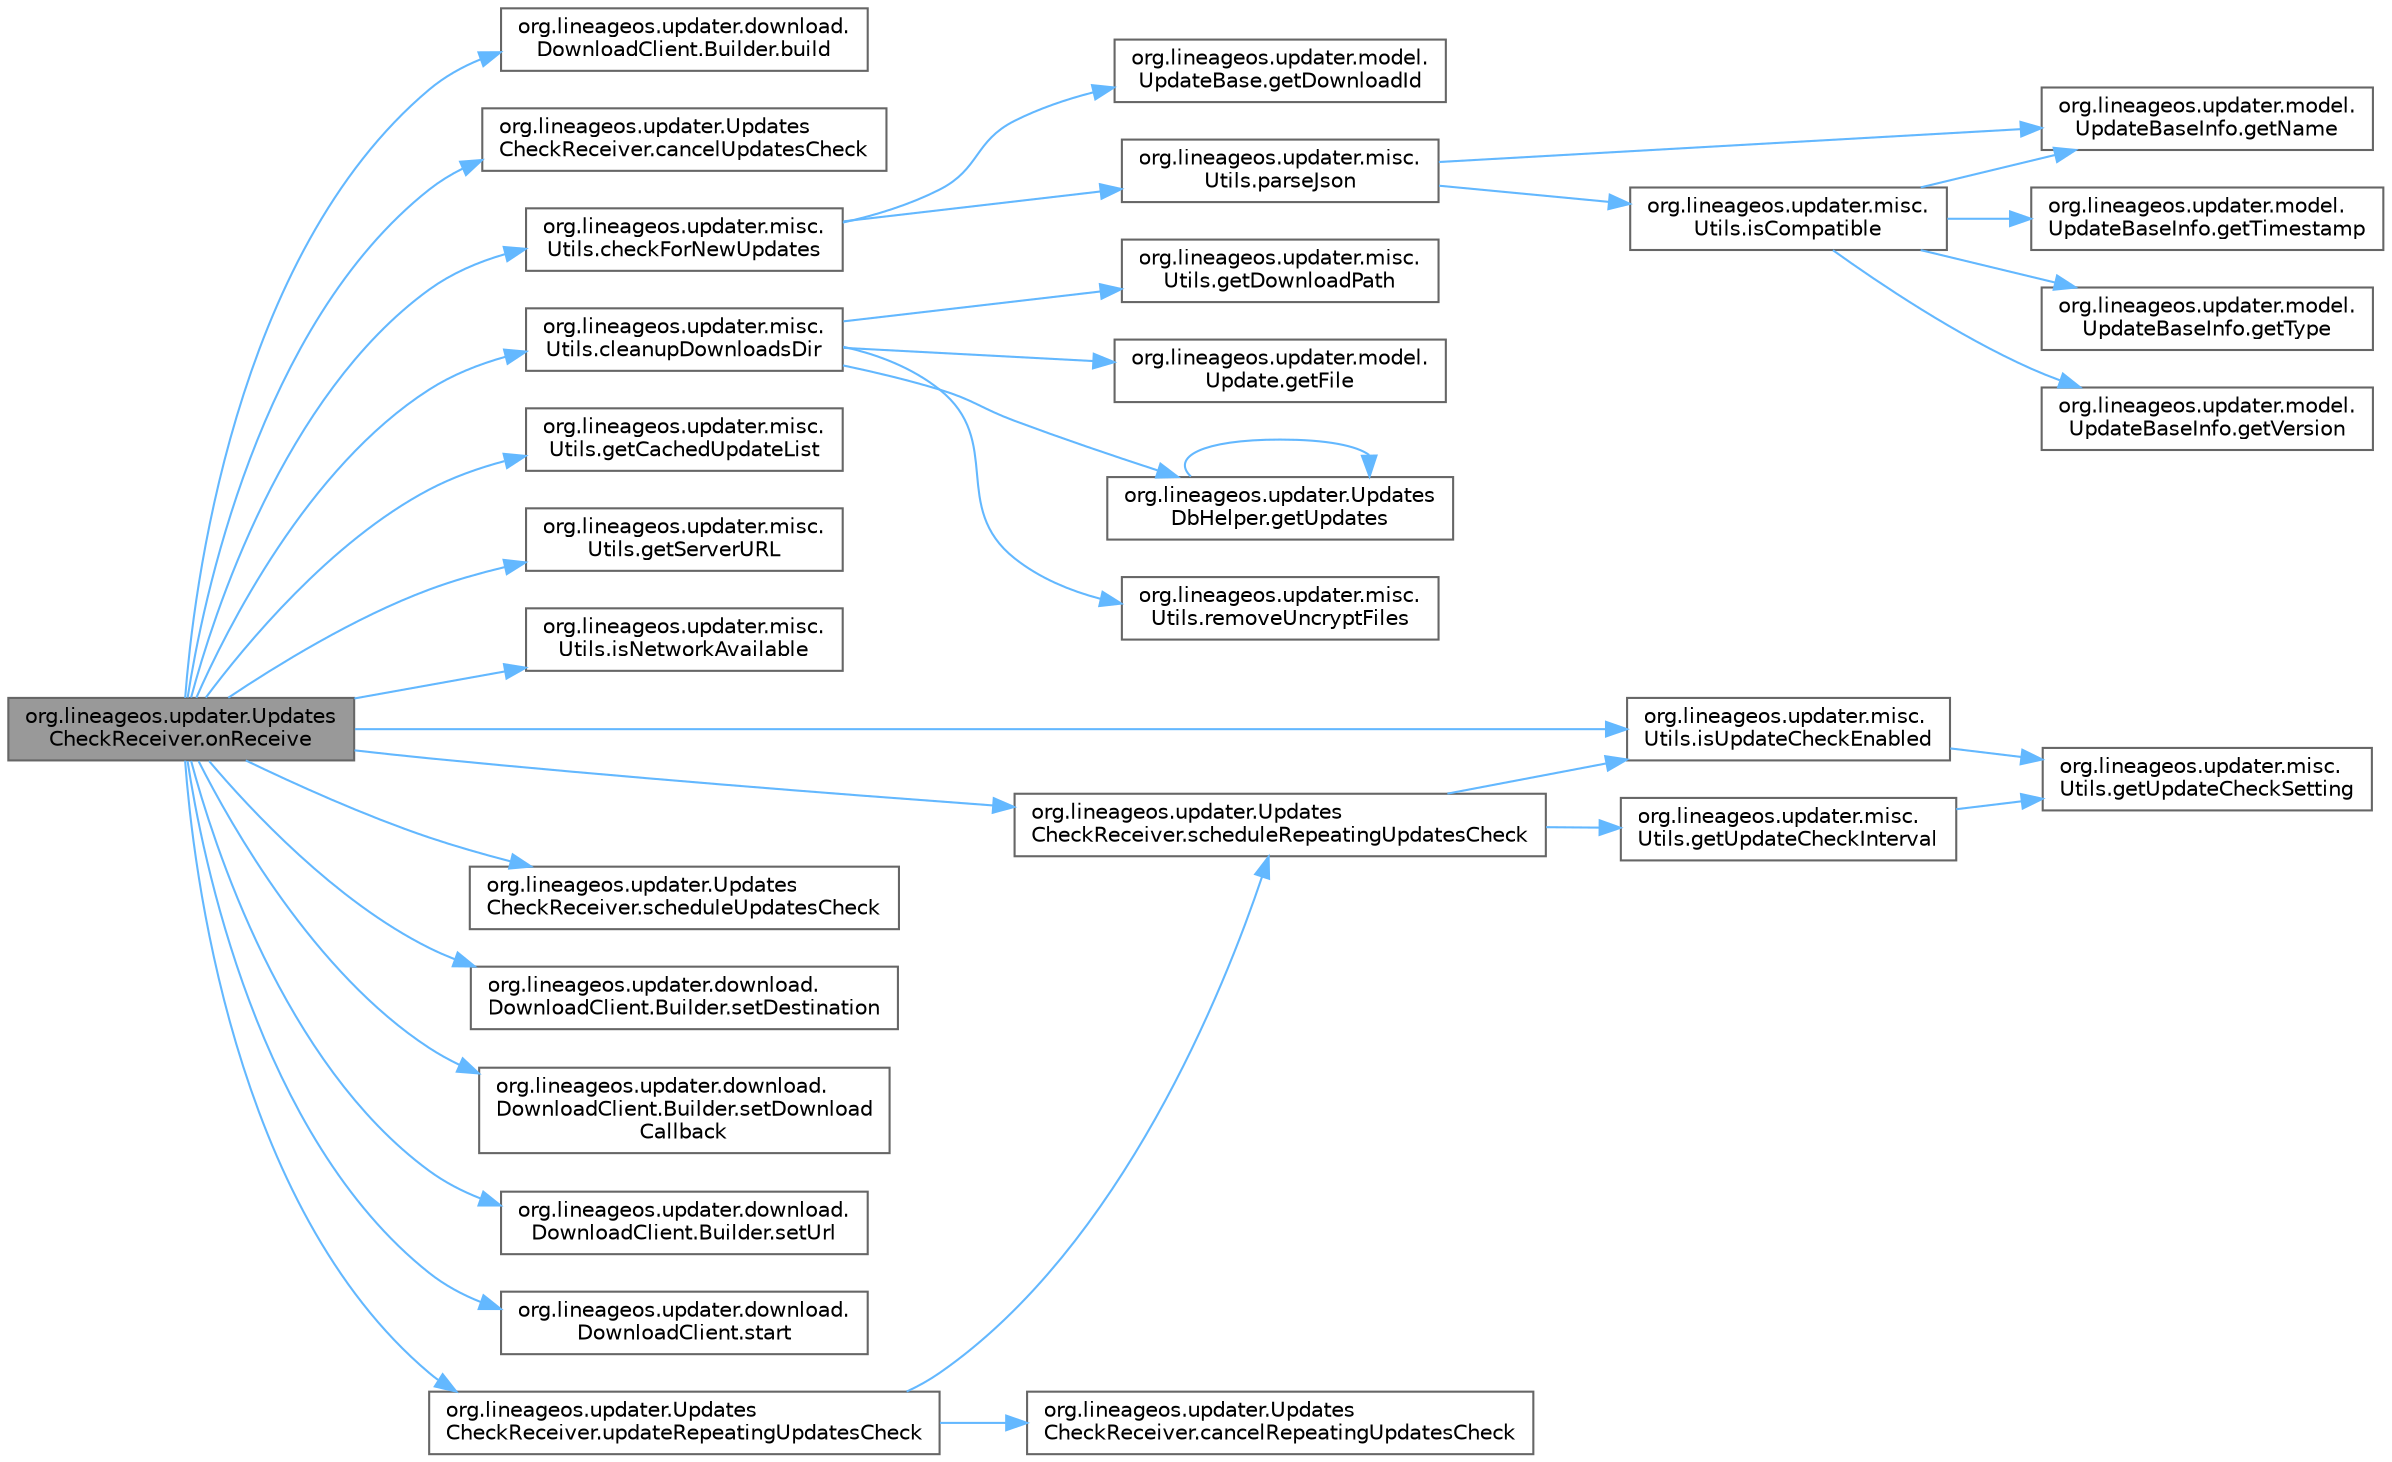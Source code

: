 digraph "org.lineageos.updater.UpdatesCheckReceiver.onReceive"
{
 // LATEX_PDF_SIZE
  bgcolor="transparent";
  edge [fontname=Helvetica,fontsize=10,labelfontname=Helvetica,labelfontsize=10];
  node [fontname=Helvetica,fontsize=10,shape=box,height=0.2,width=0.4];
  rankdir="LR";
  Node1 [label="org.lineageos.updater.Updates\lCheckReceiver.onReceive",height=0.2,width=0.4,color="gray40", fillcolor="grey60", style="filled", fontcolor="black",tooltip=" "];
  Node1 -> Node2 [color="steelblue1",style="solid"];
  Node2 [label="org.lineageos.updater.download.\lDownloadClient.Builder.build",height=0.2,width=0.4,color="grey40", fillcolor="white", style="filled",URL="$classorg_1_1lineageos_1_1updater_1_1download_1_1_download_client_1_1_builder.html#a886b5124e823347a0cbb735bae71d797",tooltip=" "];
  Node1 -> Node3 [color="steelblue1",style="solid"];
  Node3 [label="org.lineageos.updater.Updates\lCheckReceiver.cancelUpdatesCheck",height=0.2,width=0.4,color="grey40", fillcolor="white", style="filled",URL="$classorg_1_1lineageos_1_1updater_1_1_updates_check_receiver.html#ac92ec079ae02ecab41dee027d6c121d0",tooltip=" "];
  Node1 -> Node4 [color="steelblue1",style="solid"];
  Node4 [label="org.lineageos.updater.misc.\lUtils.checkForNewUpdates",height=0.2,width=0.4,color="grey40", fillcolor="white", style="filled",URL="$classorg_1_1lineageos_1_1updater_1_1misc_1_1_utils.html#a87f52df777d229a494ec21ba42503a6b",tooltip=" "];
  Node4 -> Node5 [color="steelblue1",style="solid"];
  Node5 [label="org.lineageos.updater.model.\lUpdateBase.getDownloadId",height=0.2,width=0.4,color="grey40", fillcolor="white", style="filled",URL="$classorg_1_1lineageos_1_1updater_1_1model_1_1_update_base.html#a63c1ef58b6d44a8aac3d6c099c9b6952",tooltip=" "];
  Node4 -> Node6 [color="steelblue1",style="solid"];
  Node6 [label="org.lineageos.updater.misc.\lUtils.parseJson",height=0.2,width=0.4,color="grey40", fillcolor="white", style="filled",URL="$classorg_1_1lineageos_1_1updater_1_1misc_1_1_utils.html#aad28273eac3eb5200ce2ade8c48834ad",tooltip=" "];
  Node6 -> Node7 [color="steelblue1",style="solid"];
  Node7 [label="org.lineageos.updater.model.\lUpdateBaseInfo.getName",height=0.2,width=0.4,color="grey40", fillcolor="white", style="filled",URL="$interfaceorg_1_1lineageos_1_1updater_1_1model_1_1_update_base_info.html#ab631c3f612336f7c732feedd892e9347",tooltip=" "];
  Node6 -> Node8 [color="steelblue1",style="solid"];
  Node8 [label="org.lineageos.updater.misc.\lUtils.isCompatible",height=0.2,width=0.4,color="grey40", fillcolor="white", style="filled",URL="$classorg_1_1lineageos_1_1updater_1_1misc_1_1_utils.html#a31cb9ad4e359da0f7b4fc54ae7afcfd9",tooltip=" "];
  Node8 -> Node7 [color="steelblue1",style="solid"];
  Node8 -> Node9 [color="steelblue1",style="solid"];
  Node9 [label="org.lineageos.updater.model.\lUpdateBaseInfo.getTimestamp",height=0.2,width=0.4,color="grey40", fillcolor="white", style="filled",URL="$interfaceorg_1_1lineageos_1_1updater_1_1model_1_1_update_base_info.html#a986afc0678f9135696e25f3f1561704c",tooltip=" "];
  Node8 -> Node10 [color="steelblue1",style="solid"];
  Node10 [label="org.lineageos.updater.model.\lUpdateBaseInfo.getType",height=0.2,width=0.4,color="grey40", fillcolor="white", style="filled",URL="$interfaceorg_1_1lineageos_1_1updater_1_1model_1_1_update_base_info.html#ab7dee2bb4fae56f9b825bebab6e290a3",tooltip=" "];
  Node8 -> Node11 [color="steelblue1",style="solid"];
  Node11 [label="org.lineageos.updater.model.\lUpdateBaseInfo.getVersion",height=0.2,width=0.4,color="grey40", fillcolor="white", style="filled",URL="$interfaceorg_1_1lineageos_1_1updater_1_1model_1_1_update_base_info.html#a369407f3f3deb5bc5f62e4889829d9d2",tooltip=" "];
  Node1 -> Node12 [color="steelblue1",style="solid"];
  Node12 [label="org.lineageos.updater.misc.\lUtils.cleanupDownloadsDir",height=0.2,width=0.4,color="grey40", fillcolor="white", style="filled",URL="$classorg_1_1lineageos_1_1updater_1_1misc_1_1_utils.html#abc5681b0f70a3481c11565cbc0e0397b",tooltip=" "];
  Node12 -> Node13 [color="steelblue1",style="solid"];
  Node13 [label="org.lineageos.updater.misc.\lUtils.getDownloadPath",height=0.2,width=0.4,color="grey40", fillcolor="white", style="filled",URL="$classorg_1_1lineageos_1_1updater_1_1misc_1_1_utils.html#a83743c2420d512349f9495a21fcc2018",tooltip=" "];
  Node12 -> Node14 [color="steelblue1",style="solid"];
  Node14 [label="org.lineageos.updater.model.\lUpdate.getFile",height=0.2,width=0.4,color="grey40", fillcolor="white", style="filled",URL="$classorg_1_1lineageos_1_1updater_1_1model_1_1_update.html#a80ea64d79379427dcbb5e04b16219905",tooltip=" "];
  Node12 -> Node15 [color="steelblue1",style="solid"];
  Node15 [label="org.lineageos.updater.Updates\lDbHelper.getUpdates",height=0.2,width=0.4,color="grey40", fillcolor="white", style="filled",URL="$classorg_1_1lineageos_1_1updater_1_1_updates_db_helper.html#ad29749f303645d05065f182cf91ec3e9",tooltip=" "];
  Node15 -> Node15 [color="steelblue1",style="solid"];
  Node12 -> Node16 [color="steelblue1",style="solid"];
  Node16 [label="org.lineageos.updater.misc.\lUtils.removeUncryptFiles",height=0.2,width=0.4,color="grey40", fillcolor="white", style="filled",URL="$classorg_1_1lineageos_1_1updater_1_1misc_1_1_utils.html#aedfde6506e3a78b2905d8f6efb6ffadd",tooltip=" "];
  Node1 -> Node17 [color="steelblue1",style="solid"];
  Node17 [label="org.lineageos.updater.misc.\lUtils.getCachedUpdateList",height=0.2,width=0.4,color="grey40", fillcolor="white", style="filled",URL="$classorg_1_1lineageos_1_1updater_1_1misc_1_1_utils.html#a12d643bb2dc75f2e9896106716d3a006",tooltip=" "];
  Node1 -> Node18 [color="steelblue1",style="solid"];
  Node18 [label="org.lineageos.updater.misc.\lUtils.getServerURL",height=0.2,width=0.4,color="grey40", fillcolor="white", style="filled",URL="$classorg_1_1lineageos_1_1updater_1_1misc_1_1_utils.html#ac95c87cf2b7000934afe70ffa96246da",tooltip=" "];
  Node1 -> Node19 [color="steelblue1",style="solid"];
  Node19 [label="org.lineageos.updater.misc.\lUtils.isNetworkAvailable",height=0.2,width=0.4,color="grey40", fillcolor="white", style="filled",URL="$classorg_1_1lineageos_1_1updater_1_1misc_1_1_utils.html#accf8ffd8a45b146e84a91d287da4feb6",tooltip=" "];
  Node1 -> Node20 [color="steelblue1",style="solid"];
  Node20 [label="org.lineageos.updater.misc.\lUtils.isUpdateCheckEnabled",height=0.2,width=0.4,color="grey40", fillcolor="white", style="filled",URL="$classorg_1_1lineageos_1_1updater_1_1misc_1_1_utils.html#a89fa75039cec0415fd7fc3b49b21b6b8",tooltip=" "];
  Node20 -> Node21 [color="steelblue1",style="solid"];
  Node21 [label="org.lineageos.updater.misc.\lUtils.getUpdateCheckSetting",height=0.2,width=0.4,color="grey40", fillcolor="white", style="filled",URL="$classorg_1_1lineageos_1_1updater_1_1misc_1_1_utils.html#a9a506fbaf0591eca9cd8d2e53c6ea07a",tooltip=" "];
  Node1 -> Node22 [color="steelblue1",style="solid"];
  Node22 [label="org.lineageos.updater.Updates\lCheckReceiver.scheduleRepeatingUpdatesCheck",height=0.2,width=0.4,color="grey40", fillcolor="white", style="filled",URL="$classorg_1_1lineageos_1_1updater_1_1_updates_check_receiver.html#aa623fc731cd631e63b67db91bfd9982e",tooltip=" "];
  Node22 -> Node23 [color="steelblue1",style="solid"];
  Node23 [label="org.lineageos.updater.misc.\lUtils.getUpdateCheckInterval",height=0.2,width=0.4,color="grey40", fillcolor="white", style="filled",URL="$classorg_1_1lineageos_1_1updater_1_1misc_1_1_utils.html#a12c5e178901cb8ad981762407fb447bd",tooltip=" "];
  Node23 -> Node21 [color="steelblue1",style="solid"];
  Node22 -> Node20 [color="steelblue1",style="solid"];
  Node1 -> Node24 [color="steelblue1",style="solid"];
  Node24 [label="org.lineageos.updater.Updates\lCheckReceiver.scheduleUpdatesCheck",height=0.2,width=0.4,color="grey40", fillcolor="white", style="filled",URL="$classorg_1_1lineageos_1_1updater_1_1_updates_check_receiver.html#a88943cb4a1d208ff9fe40b7216cbc330",tooltip=" "];
  Node1 -> Node25 [color="steelblue1",style="solid"];
  Node25 [label="org.lineageos.updater.download.\lDownloadClient.Builder.setDestination",height=0.2,width=0.4,color="grey40", fillcolor="white", style="filled",URL="$classorg_1_1lineageos_1_1updater_1_1download_1_1_download_client_1_1_builder.html#a24fe743d094e710b0a66bf969a26eb99",tooltip=" "];
  Node1 -> Node26 [color="steelblue1",style="solid"];
  Node26 [label="org.lineageos.updater.download.\lDownloadClient.Builder.setDownload\lCallback",height=0.2,width=0.4,color="grey40", fillcolor="white", style="filled",URL="$classorg_1_1lineageos_1_1updater_1_1download_1_1_download_client_1_1_builder.html#a1e0bb0a6df7fbbdf971c216590331837",tooltip=" "];
  Node1 -> Node27 [color="steelblue1",style="solid"];
  Node27 [label="org.lineageos.updater.download.\lDownloadClient.Builder.setUrl",height=0.2,width=0.4,color="grey40", fillcolor="white", style="filled",URL="$classorg_1_1lineageos_1_1updater_1_1download_1_1_download_client_1_1_builder.html#a4a3cca1b1365831ec73de1f6c1697f28",tooltip=" "];
  Node1 -> Node28 [color="steelblue1",style="solid"];
  Node28 [label="org.lineageos.updater.download.\lDownloadClient.start",height=0.2,width=0.4,color="grey40", fillcolor="white", style="filled",URL="$interfaceorg_1_1lineageos_1_1updater_1_1download_1_1_download_client.html#ab99782233f819a10edd62ba6cef4adc0",tooltip=" "];
  Node1 -> Node29 [color="steelblue1",style="solid"];
  Node29 [label="org.lineageos.updater.Updates\lCheckReceiver.updateRepeatingUpdatesCheck",height=0.2,width=0.4,color="grey40", fillcolor="white", style="filled",URL="$classorg_1_1lineageos_1_1updater_1_1_updates_check_receiver.html#aab972f00edc84afaf24dd290dbd0ecb9",tooltip=" "];
  Node29 -> Node30 [color="steelblue1",style="solid"];
  Node30 [label="org.lineageos.updater.Updates\lCheckReceiver.cancelRepeatingUpdatesCheck",height=0.2,width=0.4,color="grey40", fillcolor="white", style="filled",URL="$classorg_1_1lineageos_1_1updater_1_1_updates_check_receiver.html#a1ad4f58e8174f04128f113b04fd9fd10",tooltip=" "];
  Node29 -> Node22 [color="steelblue1",style="solid"];
}
